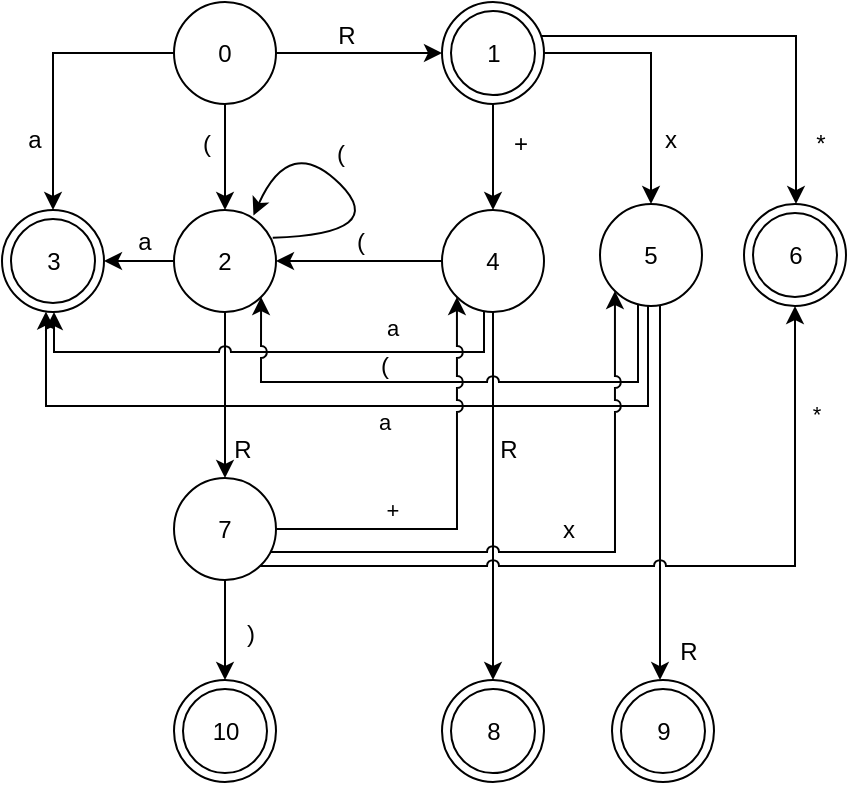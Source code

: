 <mxfile version="21.1.6" type="github">
  <diagram name="第 1 页" id="uB7P6T-O3PmjdQm_OVVY">
    <mxGraphModel dx="936" dy="502" grid="0" gridSize="10" guides="1" tooltips="1" connect="1" arrows="1" fold="1" page="1" pageScale="1" pageWidth="827" pageHeight="1169" math="0" shadow="0">
      <root>
        <mxCell id="0" />
        <mxCell id="1" parent="0" />
        <mxCell id="8bzO6L4Pk_FPj2AIlJsW-3" style="edgeStyle=orthogonalEdgeStyle;rounded=0;orthogonalLoop=1;jettySize=auto;html=1;" edge="1" parent="1" source="8bzO6L4Pk_FPj2AIlJsW-1" target="8bzO6L4Pk_FPj2AIlJsW-2">
          <mxGeometry relative="1" as="geometry" />
        </mxCell>
        <mxCell id="8bzO6L4Pk_FPj2AIlJsW-9" style="edgeStyle=orthogonalEdgeStyle;rounded=0;orthogonalLoop=1;jettySize=auto;html=1;" edge="1" parent="1" source="8bzO6L4Pk_FPj2AIlJsW-1" target="8bzO6L4Pk_FPj2AIlJsW-8">
          <mxGeometry relative="1" as="geometry" />
        </mxCell>
        <mxCell id="8bzO6L4Pk_FPj2AIlJsW-12" style="edgeStyle=orthogonalEdgeStyle;rounded=0;orthogonalLoop=1;jettySize=auto;html=1;" edge="1" parent="1" source="8bzO6L4Pk_FPj2AIlJsW-1" target="8bzO6L4Pk_FPj2AIlJsW-11">
          <mxGeometry relative="1" as="geometry" />
        </mxCell>
        <mxCell id="8bzO6L4Pk_FPj2AIlJsW-1" value="0" style="ellipse;whiteSpace=wrap;html=1;aspect=fixed;" vertex="1" parent="1">
          <mxGeometry x="126" y="101" width="51" height="51" as="geometry" />
        </mxCell>
        <mxCell id="8bzO6L4Pk_FPj2AIlJsW-17" style="edgeStyle=orthogonalEdgeStyle;rounded=0;orthogonalLoop=1;jettySize=auto;html=1;" edge="1" parent="1" source="8bzO6L4Pk_FPj2AIlJsW-2" target="8bzO6L4Pk_FPj2AIlJsW-16">
          <mxGeometry relative="1" as="geometry" />
        </mxCell>
        <mxCell id="8bzO6L4Pk_FPj2AIlJsW-21" style="edgeStyle=orthogonalEdgeStyle;rounded=0;orthogonalLoop=1;jettySize=auto;html=1;" edge="1" parent="1" source="8bzO6L4Pk_FPj2AIlJsW-2" target="8bzO6L4Pk_FPj2AIlJsW-20">
          <mxGeometry relative="1" as="geometry" />
        </mxCell>
        <mxCell id="8bzO6L4Pk_FPj2AIlJsW-25" style="edgeStyle=orthogonalEdgeStyle;rounded=0;orthogonalLoop=1;jettySize=auto;html=1;" edge="1" parent="1" source="8bzO6L4Pk_FPj2AIlJsW-2" target="8bzO6L4Pk_FPj2AIlJsW-24">
          <mxGeometry relative="1" as="geometry">
            <Array as="points">
              <mxPoint x="437" y="118" />
            </Array>
          </mxGeometry>
        </mxCell>
        <mxCell id="8bzO6L4Pk_FPj2AIlJsW-2" value="1" style="ellipse;whiteSpace=wrap;html=1;aspect=fixed;" vertex="1" parent="1">
          <mxGeometry x="260" y="101" width="51" height="51" as="geometry" />
        </mxCell>
        <mxCell id="8bzO6L4Pk_FPj2AIlJsW-5" value="R" style="text;html=1;align=center;verticalAlign=middle;resizable=0;points=[];autosize=1;strokeColor=none;fillColor=none;" vertex="1" parent="1">
          <mxGeometry x="198" y="105" width="27" height="26" as="geometry" />
        </mxCell>
        <mxCell id="8bzO6L4Pk_FPj2AIlJsW-6" value="1" style="ellipse;whiteSpace=wrap;html=1;aspect=fixed;" vertex="1" parent="1">
          <mxGeometry x="264.5" y="105.5" width="42" height="42" as="geometry" />
        </mxCell>
        <mxCell id="8bzO6L4Pk_FPj2AIlJsW-28" style="edgeStyle=orthogonalEdgeStyle;rounded=0;orthogonalLoop=1;jettySize=auto;html=1;" edge="1" parent="1" source="8bzO6L4Pk_FPj2AIlJsW-8" target="8bzO6L4Pk_FPj2AIlJsW-27">
          <mxGeometry relative="1" as="geometry" />
        </mxCell>
        <mxCell id="8bzO6L4Pk_FPj2AIlJsW-34" style="edgeStyle=orthogonalEdgeStyle;rounded=0;orthogonalLoop=1;jettySize=auto;html=1;entryX=1;entryY=0.5;entryDx=0;entryDy=0;" edge="1" parent="1" source="8bzO6L4Pk_FPj2AIlJsW-8" target="8bzO6L4Pk_FPj2AIlJsW-11">
          <mxGeometry relative="1" as="geometry" />
        </mxCell>
        <mxCell id="8bzO6L4Pk_FPj2AIlJsW-8" value="2" style="ellipse;whiteSpace=wrap;html=1;aspect=fixed;" vertex="1" parent="1">
          <mxGeometry x="126" y="205" width="51" height="51" as="geometry" />
        </mxCell>
        <mxCell id="8bzO6L4Pk_FPj2AIlJsW-10" value="(" style="text;html=1;align=center;verticalAlign=middle;resizable=0;points=[];autosize=1;strokeColor=none;fillColor=none;" vertex="1" parent="1">
          <mxGeometry x="131" y="159" width="22" height="26" as="geometry" />
        </mxCell>
        <mxCell id="8bzO6L4Pk_FPj2AIlJsW-11" value="3" style="ellipse;whiteSpace=wrap;html=1;aspect=fixed;" vertex="1" parent="1">
          <mxGeometry x="40" y="205" width="51" height="51" as="geometry" />
        </mxCell>
        <mxCell id="8bzO6L4Pk_FPj2AIlJsW-13" value="a" style="text;html=1;align=center;verticalAlign=middle;resizable=0;points=[];autosize=1;strokeColor=none;fillColor=none;" vertex="1" parent="1">
          <mxGeometry x="43" y="157" width="25" height="26" as="geometry" />
        </mxCell>
        <mxCell id="8bzO6L4Pk_FPj2AIlJsW-37" style="edgeStyle=orthogonalEdgeStyle;rounded=0;orthogonalLoop=1;jettySize=auto;html=1;" edge="1" parent="1" source="8bzO6L4Pk_FPj2AIlJsW-16" target="8bzO6L4Pk_FPj2AIlJsW-36">
          <mxGeometry relative="1" as="geometry" />
        </mxCell>
        <mxCell id="8bzO6L4Pk_FPj2AIlJsW-39" style="edgeStyle=orthogonalEdgeStyle;rounded=0;orthogonalLoop=1;jettySize=auto;html=1;entryX=1;entryY=0.5;entryDx=0;entryDy=0;" edge="1" parent="1" source="8bzO6L4Pk_FPj2AIlJsW-16" target="8bzO6L4Pk_FPj2AIlJsW-8">
          <mxGeometry relative="1" as="geometry" />
        </mxCell>
        <mxCell id="8bzO6L4Pk_FPj2AIlJsW-43" style="edgeStyle=orthogonalEdgeStyle;rounded=0;orthogonalLoop=1;jettySize=auto;html=1;entryX=0.5;entryY=1;entryDx=0;entryDy=0;jumpStyle=arc;" edge="1" parent="1" source="8bzO6L4Pk_FPj2AIlJsW-16" target="8bzO6L4Pk_FPj2AIlJsW-11">
          <mxGeometry relative="1" as="geometry">
            <Array as="points">
              <mxPoint x="281" y="276" />
              <mxPoint x="66" y="276" />
              <mxPoint x="66" y="256" />
            </Array>
          </mxGeometry>
        </mxCell>
        <mxCell id="8bzO6L4Pk_FPj2AIlJsW-44" value="a" style="edgeLabel;html=1;align=center;verticalAlign=middle;resizable=0;points=[];" vertex="1" connectable="0" parent="8bzO6L4Pk_FPj2AIlJsW-43">
          <mxGeometry x="-0.428" y="-1" relative="1" as="geometry">
            <mxPoint x="6" y="-11" as="offset" />
          </mxGeometry>
        </mxCell>
        <mxCell id="8bzO6L4Pk_FPj2AIlJsW-16" value="4" style="ellipse;whiteSpace=wrap;html=1;aspect=fixed;" vertex="1" parent="1">
          <mxGeometry x="260" y="205" width="51" height="51" as="geometry" />
        </mxCell>
        <mxCell id="8bzO6L4Pk_FPj2AIlJsW-46" style="edgeStyle=orthogonalEdgeStyle;rounded=0;orthogonalLoop=1;jettySize=auto;html=1;" edge="1" parent="1" source="8bzO6L4Pk_FPj2AIlJsW-20" target="8bzO6L4Pk_FPj2AIlJsW-45">
          <mxGeometry relative="1" as="geometry">
            <Array as="points">
              <mxPoint x="369" y="308" />
              <mxPoint x="369" y="308" />
            </Array>
          </mxGeometry>
        </mxCell>
        <mxCell id="8bzO6L4Pk_FPj2AIlJsW-49" style="edgeStyle=orthogonalEdgeStyle;rounded=0;orthogonalLoop=1;jettySize=auto;html=1;entryX=1;entryY=1;entryDx=0;entryDy=0;jumpStyle=arc;" edge="1" parent="1" source="8bzO6L4Pk_FPj2AIlJsW-20" target="8bzO6L4Pk_FPj2AIlJsW-8">
          <mxGeometry relative="1" as="geometry">
            <Array as="points">
              <mxPoint x="358" y="291" />
              <mxPoint x="170" y="291" />
            </Array>
          </mxGeometry>
        </mxCell>
        <mxCell id="8bzO6L4Pk_FPj2AIlJsW-53" style="edgeStyle=orthogonalEdgeStyle;rounded=0;orthogonalLoop=1;jettySize=auto;html=1;entryX=0.424;entryY=0.996;entryDx=0;entryDy=0;entryPerimeter=0;" edge="1" parent="1" source="8bzO6L4Pk_FPj2AIlJsW-20" target="8bzO6L4Pk_FPj2AIlJsW-11">
          <mxGeometry relative="1" as="geometry">
            <Array as="points">
              <mxPoint x="363" y="303" />
              <mxPoint x="62" y="303" />
              <mxPoint x="62" y="256" />
            </Array>
          </mxGeometry>
        </mxCell>
        <mxCell id="8bzO6L4Pk_FPj2AIlJsW-20" value="5" style="ellipse;whiteSpace=wrap;html=1;aspect=fixed;" vertex="1" parent="1">
          <mxGeometry x="339" y="202" width="51" height="51" as="geometry" />
        </mxCell>
        <mxCell id="8bzO6L4Pk_FPj2AIlJsW-22" value="+" style="text;html=1;align=center;verticalAlign=middle;resizable=0;points=[];autosize=1;strokeColor=none;fillColor=none;" vertex="1" parent="1">
          <mxGeometry x="286" y="159" width="25" height="26" as="geometry" />
        </mxCell>
        <mxCell id="8bzO6L4Pk_FPj2AIlJsW-23" value="x" style="text;html=1;align=center;verticalAlign=middle;resizable=0;points=[];autosize=1;strokeColor=none;fillColor=none;" vertex="1" parent="1">
          <mxGeometry x="362" y="157" width="24" height="26" as="geometry" />
        </mxCell>
        <mxCell id="8bzO6L4Pk_FPj2AIlJsW-24" value="6" style="ellipse;whiteSpace=wrap;html=1;aspect=fixed;" vertex="1" parent="1">
          <mxGeometry x="411" y="202" width="51" height="51" as="geometry" />
        </mxCell>
        <mxCell id="8bzO6L4Pk_FPj2AIlJsW-26" value="*" style="text;html=1;align=center;verticalAlign=middle;resizable=0;points=[];autosize=1;strokeColor=none;fillColor=none;" vertex="1" parent="1">
          <mxGeometry x="437" y="159" width="23" height="26" as="geometry" />
        </mxCell>
        <mxCell id="8bzO6L4Pk_FPj2AIlJsW-57" style="edgeStyle=orthogonalEdgeStyle;rounded=0;orthogonalLoop=1;jettySize=auto;html=1;" edge="1" parent="1" source="8bzO6L4Pk_FPj2AIlJsW-27" target="8bzO6L4Pk_FPj2AIlJsW-56">
          <mxGeometry relative="1" as="geometry" />
        </mxCell>
        <mxCell id="8bzO6L4Pk_FPj2AIlJsW-64" style="edgeStyle=orthogonalEdgeStyle;rounded=0;orthogonalLoop=1;jettySize=auto;html=1;entryX=0;entryY=1;entryDx=0;entryDy=0;jumpStyle=arc;" edge="1" parent="1" source="8bzO6L4Pk_FPj2AIlJsW-27" target="8bzO6L4Pk_FPj2AIlJsW-16">
          <mxGeometry relative="1" as="geometry">
            <Array as="points">
              <mxPoint x="268" y="365" />
            </Array>
          </mxGeometry>
        </mxCell>
        <mxCell id="8bzO6L4Pk_FPj2AIlJsW-65" value="+" style="edgeLabel;html=1;align=center;verticalAlign=middle;resizable=0;points=[];" vertex="1" connectable="0" parent="8bzO6L4Pk_FPj2AIlJsW-64">
          <mxGeometry x="-0.364" y="2" relative="1" as="geometry">
            <mxPoint x="-8" y="-8" as="offset" />
          </mxGeometry>
        </mxCell>
        <mxCell id="8bzO6L4Pk_FPj2AIlJsW-66" style="edgeStyle=orthogonalEdgeStyle;rounded=0;orthogonalLoop=1;jettySize=auto;html=1;entryX=0;entryY=1;entryDx=0;entryDy=0;jumpStyle=arc;" edge="1" parent="1" source="8bzO6L4Pk_FPj2AIlJsW-27" target="8bzO6L4Pk_FPj2AIlJsW-20">
          <mxGeometry relative="1" as="geometry">
            <Array as="points">
              <mxPoint x="346" y="376" />
            </Array>
          </mxGeometry>
        </mxCell>
        <mxCell id="8bzO6L4Pk_FPj2AIlJsW-68" style="edgeStyle=orthogonalEdgeStyle;rounded=0;orthogonalLoop=1;jettySize=auto;html=1;entryX=0.5;entryY=1;entryDx=0;entryDy=0;jumpStyle=arc;" edge="1" parent="1" source="8bzO6L4Pk_FPj2AIlJsW-27" target="8bzO6L4Pk_FPj2AIlJsW-24">
          <mxGeometry relative="1" as="geometry">
            <Array as="points">
              <mxPoint x="437" y="383" />
            </Array>
          </mxGeometry>
        </mxCell>
        <mxCell id="8bzO6L4Pk_FPj2AIlJsW-69" value="*" style="edgeLabel;html=1;align=center;verticalAlign=middle;resizable=0;points=[];" vertex="1" connectable="0" parent="8bzO6L4Pk_FPj2AIlJsW-68">
          <mxGeometry x="0.764" y="-3" relative="1" as="geometry">
            <mxPoint x="7" y="7" as="offset" />
          </mxGeometry>
        </mxCell>
        <mxCell id="8bzO6L4Pk_FPj2AIlJsW-27" value="7" style="ellipse;whiteSpace=wrap;html=1;aspect=fixed;" vertex="1" parent="1">
          <mxGeometry x="126" y="339" width="51" height="51" as="geometry" />
        </mxCell>
        <mxCell id="8bzO6L4Pk_FPj2AIlJsW-29" value="R" style="text;html=1;align=center;verticalAlign=middle;resizable=0;points=[];autosize=1;strokeColor=none;fillColor=none;" vertex="1" parent="1">
          <mxGeometry x="146" y="312" width="27" height="26" as="geometry" />
        </mxCell>
        <mxCell id="8bzO6L4Pk_FPj2AIlJsW-33" value="(" style="text;html=1;align=center;verticalAlign=middle;resizable=0;points=[];autosize=1;strokeColor=none;fillColor=none;" vertex="1" parent="1">
          <mxGeometry x="208" y="208" width="22" height="26" as="geometry" />
        </mxCell>
        <mxCell id="8bzO6L4Pk_FPj2AIlJsW-35" value="a" style="text;html=1;align=center;verticalAlign=middle;resizable=0;points=[];autosize=1;strokeColor=none;fillColor=none;" vertex="1" parent="1">
          <mxGeometry x="98" y="208" width="25" height="26" as="geometry" />
        </mxCell>
        <mxCell id="8bzO6L4Pk_FPj2AIlJsW-36" value="8" style="ellipse;whiteSpace=wrap;html=1;aspect=fixed;" vertex="1" parent="1">
          <mxGeometry x="260" y="440" width="51" height="51" as="geometry" />
        </mxCell>
        <mxCell id="8bzO6L4Pk_FPj2AIlJsW-38" value="R" style="text;html=1;align=center;verticalAlign=middle;resizable=0;points=[];autosize=1;strokeColor=none;fillColor=none;" vertex="1" parent="1">
          <mxGeometry x="279.5" y="312" width="27" height="26" as="geometry" />
        </mxCell>
        <mxCell id="8bzO6L4Pk_FPj2AIlJsW-41" value="" style="curved=1;endArrow=classic;html=1;rounded=0;exitX=0.968;exitY=0.272;exitDx=0;exitDy=0;exitPerimeter=0;entryX=0.779;entryY=0.054;entryDx=0;entryDy=0;entryPerimeter=0;" edge="1" parent="1" source="8bzO6L4Pk_FPj2AIlJsW-8" target="8bzO6L4Pk_FPj2AIlJsW-8">
          <mxGeometry width="50" height="50" relative="1" as="geometry">
            <mxPoint x="184" y="217" as="sourcePoint" />
            <mxPoint x="234" y="167" as="targetPoint" />
            <Array as="points">
              <mxPoint x="234" y="217" />
              <mxPoint x="184" y="167" />
            </Array>
          </mxGeometry>
        </mxCell>
        <mxCell id="8bzO6L4Pk_FPj2AIlJsW-42" value="(" style="text;html=1;align=center;verticalAlign=middle;resizable=0;points=[];autosize=1;strokeColor=none;fillColor=none;" vertex="1" parent="1">
          <mxGeometry x="198" y="164" width="22" height="26" as="geometry" />
        </mxCell>
        <mxCell id="8bzO6L4Pk_FPj2AIlJsW-45" value="9" style="ellipse;whiteSpace=wrap;html=1;aspect=fixed;" vertex="1" parent="1">
          <mxGeometry x="345" y="440" width="51" height="51" as="geometry" />
        </mxCell>
        <mxCell id="8bzO6L4Pk_FPj2AIlJsW-47" value="R" style="text;html=1;align=center;verticalAlign=middle;resizable=0;points=[];autosize=1;strokeColor=none;fillColor=none;" vertex="1" parent="1">
          <mxGeometry x="369" y="413" width="27" height="26" as="geometry" />
        </mxCell>
        <mxCell id="8bzO6L4Pk_FPj2AIlJsW-52" value="(" style="text;html=1;align=center;verticalAlign=middle;resizable=0;points=[];autosize=1;strokeColor=none;fillColor=none;" vertex="1" parent="1">
          <mxGeometry x="220" y="270" width="22" height="26" as="geometry" />
        </mxCell>
        <mxCell id="8bzO6L4Pk_FPj2AIlJsW-55" value="a" style="edgeLabel;html=1;align=center;verticalAlign=middle;resizable=0;points=[];" vertex="1" connectable="0" parent="1">
          <mxGeometry x="242.0" y="264" as="geometry">
            <mxPoint x="-11" y="47" as="offset" />
          </mxGeometry>
        </mxCell>
        <mxCell id="8bzO6L4Pk_FPj2AIlJsW-56" value="10" style="ellipse;whiteSpace=wrap;html=1;aspect=fixed;" vertex="1" parent="1">
          <mxGeometry x="126" y="440" width="51" height="51" as="geometry" />
        </mxCell>
        <mxCell id="8bzO6L4Pk_FPj2AIlJsW-58" value=")" style="text;html=1;align=center;verticalAlign=middle;resizable=0;points=[];autosize=1;strokeColor=none;fillColor=none;" vertex="1" parent="1">
          <mxGeometry x="153" y="404" width="22" height="26" as="geometry" />
        </mxCell>
        <mxCell id="8bzO6L4Pk_FPj2AIlJsW-59" value="3" style="ellipse;whiteSpace=wrap;html=1;aspect=fixed;" vertex="1" parent="1">
          <mxGeometry x="44.5" y="209.5" width="42" height="42" as="geometry" />
        </mxCell>
        <mxCell id="8bzO6L4Pk_FPj2AIlJsW-60" value="6" style="ellipse;whiteSpace=wrap;html=1;aspect=fixed;" vertex="1" parent="1">
          <mxGeometry x="415.5" y="206.5" width="42" height="42" as="geometry" />
        </mxCell>
        <mxCell id="8bzO6L4Pk_FPj2AIlJsW-61" value="10" style="ellipse;whiteSpace=wrap;html=1;aspect=fixed;" vertex="1" parent="1">
          <mxGeometry x="130.5" y="444.5" width="42" height="42" as="geometry" />
        </mxCell>
        <mxCell id="8bzO6L4Pk_FPj2AIlJsW-62" value="8" style="ellipse;whiteSpace=wrap;html=1;aspect=fixed;" vertex="1" parent="1">
          <mxGeometry x="264.5" y="444.5" width="42" height="42" as="geometry" />
        </mxCell>
        <mxCell id="8bzO6L4Pk_FPj2AIlJsW-63" value="9" style="ellipse;whiteSpace=wrap;html=1;aspect=fixed;" vertex="1" parent="1">
          <mxGeometry x="349.5" y="444.5" width="42" height="42" as="geometry" />
        </mxCell>
        <mxCell id="8bzO6L4Pk_FPj2AIlJsW-67" value="x" style="text;html=1;align=center;verticalAlign=middle;resizable=0;points=[];autosize=1;strokeColor=none;fillColor=none;" vertex="1" parent="1">
          <mxGeometry x="311" y="351.5" width="24" height="26" as="geometry" />
        </mxCell>
      </root>
    </mxGraphModel>
  </diagram>
</mxfile>
